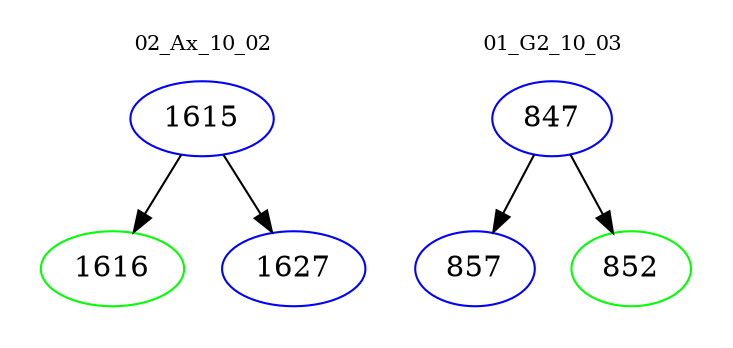 digraph{
subgraph cluster_0 {
color = white
label = "02_Ax_10_02";
fontsize=10;
T0_1615 [label="1615", color="blue"]
T0_1615 -> T0_1616 [color="black"]
T0_1616 [label="1616", color="green"]
T0_1615 -> T0_1627 [color="black"]
T0_1627 [label="1627", color="blue"]
}
subgraph cluster_1 {
color = white
label = "01_G2_10_03";
fontsize=10;
T1_847 [label="847", color="blue"]
T1_847 -> T1_857 [color="black"]
T1_857 [label="857", color="blue"]
T1_847 -> T1_852 [color="black"]
T1_852 [label="852", color="green"]
}
}
